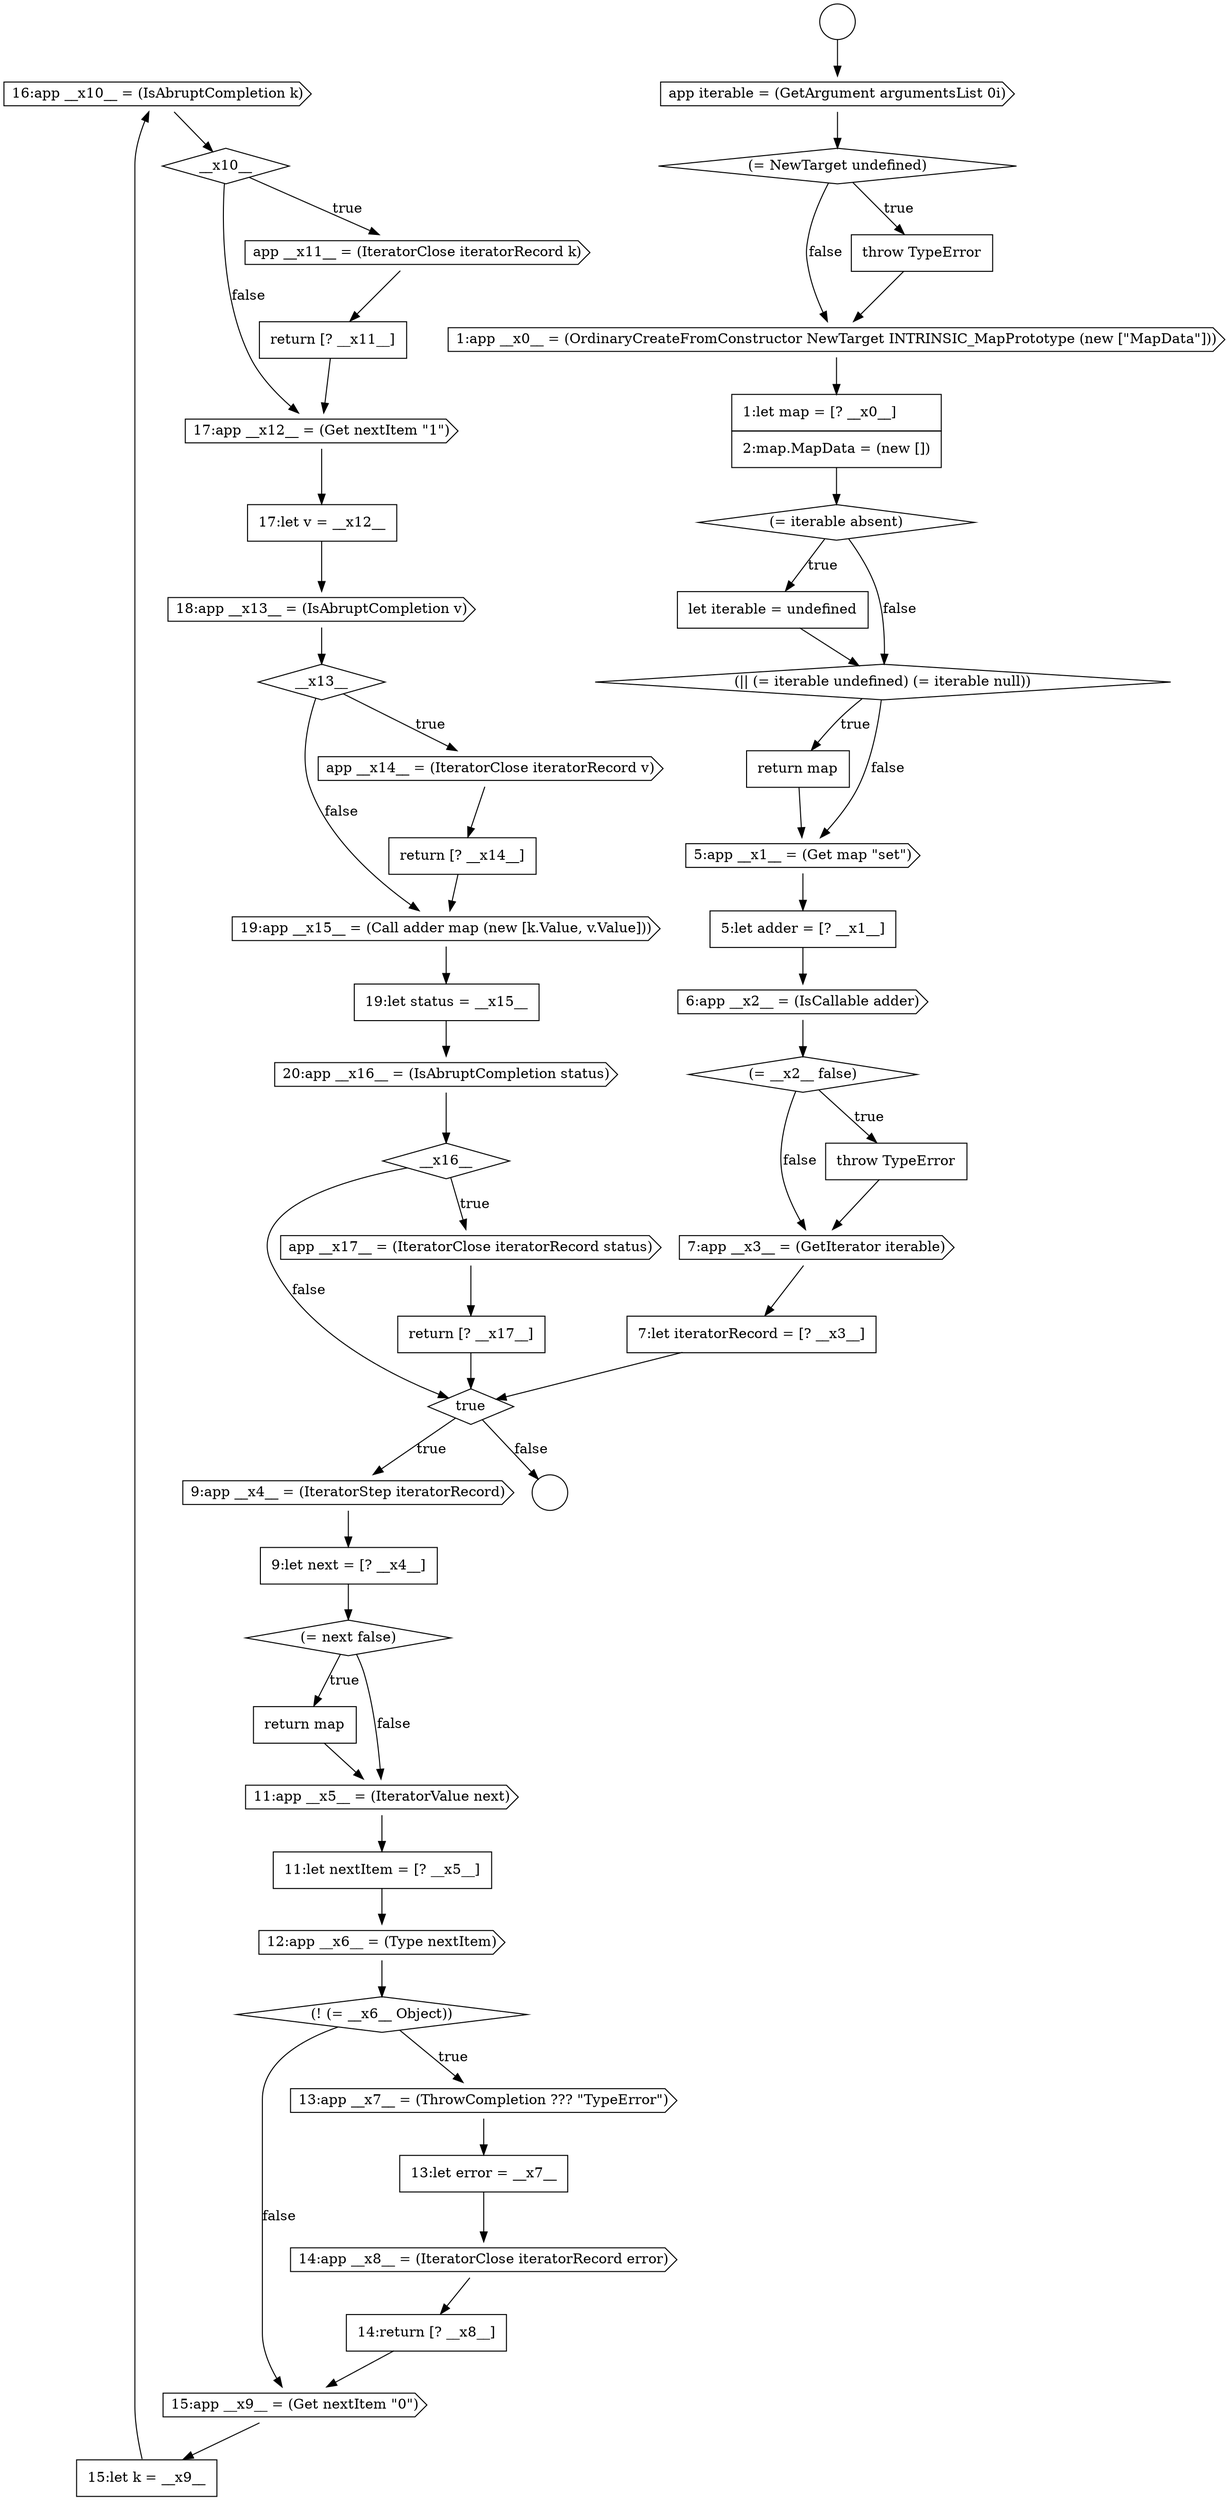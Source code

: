 digraph {
  node15848 [shape=cds, label=<<font color="black">16:app __x10__ = (IsAbruptCompletion k)</font>> color="black" fillcolor="white" style=filled]
  node15831 [shape=cds, label=<<font color="black">7:app __x3__ = (GetIterator iterable)</font>> color="black" fillcolor="white" style=filled]
  node15835 [shape=none, margin=0, label=<<font color="black">
    <table border="0" cellborder="1" cellspacing="0" cellpadding="10">
      <tr><td align="left">9:let next = [? __x4__]</td></tr>
    </table>
  </font>> color="black" fillcolor="white" style=filled]
  node15821 [shape=none, margin=0, label=<<font color="black">
    <table border="0" cellborder="1" cellspacing="0" cellpadding="10">
      <tr><td align="left">1:let map = [? __x0__]</td></tr>
      <tr><td align="left">2:map.MapData = (new [])</td></tr>
    </table>
  </font>> color="black" fillcolor="white" style=filled]
  node15832 [shape=none, margin=0, label=<<font color="black">
    <table border="0" cellborder="1" cellspacing="0" cellpadding="10">
      <tr><td align="left">7:let iteratorRecord = [? __x3__]</td></tr>
    </table>
  </font>> color="black" fillcolor="white" style=filled]
  node15854 [shape=cds, label=<<font color="black">18:app __x13__ = (IsAbruptCompletion v)</font>> color="black" fillcolor="white" style=filled]
  node15850 [shape=cds, label=<<font color="black">app __x11__ = (IteratorClose iteratorRecord k)</font>> color="black" fillcolor="white" style=filled]
  node15855 [shape=diamond, label=<<font color="black">__x13__</font>> color="black" fillcolor="white" style=filled]
  node15844 [shape=cds, label=<<font color="black">14:app __x8__ = (IteratorClose iteratorRecord error)</font>> color="black" fillcolor="white" style=filled]
  node15838 [shape=cds, label=<<font color="black">11:app __x5__ = (IteratorValue next)</font>> color="black" fillcolor="white" style=filled]
  node15859 [shape=none, margin=0, label=<<font color="black">
    <table border="0" cellborder="1" cellspacing="0" cellpadding="10">
      <tr><td align="left">19:let status = __x15__</td></tr>
    </table>
  </font>> color="black" fillcolor="white" style=filled]
  node15816 [shape=circle label=" " color="black" fillcolor="white" style=filled]
  node15827 [shape=none, margin=0, label=<<font color="black">
    <table border="0" cellborder="1" cellspacing="0" cellpadding="10">
      <tr><td align="left">5:let adder = [? __x1__]</td></tr>
    </table>
  </font>> color="black" fillcolor="white" style=filled]
  node15823 [shape=none, margin=0, label=<<font color="black">
    <table border="0" cellborder="1" cellspacing="0" cellpadding="10">
      <tr><td align="left">let iterable = undefined</td></tr>
    </table>
  </font>> color="black" fillcolor="white" style=filled]
  node15863 [shape=none, margin=0, label=<<font color="black">
    <table border="0" cellborder="1" cellspacing="0" cellpadding="10">
      <tr><td align="left">return [? __x17__]</td></tr>
    </table>
  </font>> color="black" fillcolor="white" style=filled]
  node15819 [shape=none, margin=0, label=<<font color="black">
    <table border="0" cellborder="1" cellspacing="0" cellpadding="10">
      <tr><td align="left">throw TypeError</td></tr>
    </table>
  </font>> color="black" fillcolor="white" style=filled]
  node15851 [shape=none, margin=0, label=<<font color="black">
    <table border="0" cellborder="1" cellspacing="0" cellpadding="10">
      <tr><td align="left">return [? __x11__]</td></tr>
    </table>
  </font>> color="black" fillcolor="white" style=filled]
  node15824 [shape=diamond, label=<<font color="black">(|| (= iterable undefined) (= iterable null))</font>> color="black" fillcolor="white" style=filled]
  node15856 [shape=cds, label=<<font color="black">app __x14__ = (IteratorClose iteratorRecord v)</font>> color="black" fillcolor="white" style=filled]
  node15834 [shape=cds, label=<<font color="black">9:app __x4__ = (IteratorStep iteratorRecord)</font>> color="black" fillcolor="white" style=filled]
  node15843 [shape=none, margin=0, label=<<font color="black">
    <table border="0" cellborder="1" cellspacing="0" cellpadding="10">
      <tr><td align="left">13:let error = __x7__</td></tr>
    </table>
  </font>> color="black" fillcolor="white" style=filled]
  node15858 [shape=cds, label=<<font color="black">19:app __x15__ = (Call adder map (new [k.Value, v.Value]))</font>> color="black" fillcolor="white" style=filled]
  node15826 [shape=cds, label=<<font color="black">5:app __x1__ = (Get map &quot;set&quot;)</font>> color="black" fillcolor="white" style=filled]
  node15847 [shape=none, margin=0, label=<<font color="black">
    <table border="0" cellborder="1" cellspacing="0" cellpadding="10">
      <tr><td align="left">15:let k = __x9__</td></tr>
    </table>
  </font>> color="black" fillcolor="white" style=filled]
  node15830 [shape=none, margin=0, label=<<font color="black">
    <table border="0" cellborder="1" cellspacing="0" cellpadding="10">
      <tr><td align="left">throw TypeError</td></tr>
    </table>
  </font>> color="black" fillcolor="white" style=filled]
  node15852 [shape=cds, label=<<font color="black">17:app __x12__ = (Get nextItem &quot;1&quot;)</font>> color="black" fillcolor="white" style=filled]
  node15815 [shape=circle label=" " color="black" fillcolor="white" style=filled]
  node15820 [shape=cds, label=<<font color="black">1:app __x0__ = (OrdinaryCreateFromConstructor NewTarget INTRINSIC_MapPrototype (new [&quot;MapData&quot;]))</font>> color="black" fillcolor="white" style=filled]
  node15862 [shape=cds, label=<<font color="black">app __x17__ = (IteratorClose iteratorRecord status)</font>> color="black" fillcolor="white" style=filled]
  node15842 [shape=cds, label=<<font color="black">13:app __x7__ = (ThrowCompletion ??? &quot;TypeError&quot;)</font>> color="black" fillcolor="white" style=filled]
  node15857 [shape=none, margin=0, label=<<font color="black">
    <table border="0" cellborder="1" cellspacing="0" cellpadding="10">
      <tr><td align="left">return [? __x14__]</td></tr>
    </table>
  </font>> color="black" fillcolor="white" style=filled]
  node15853 [shape=none, margin=0, label=<<font color="black">
    <table border="0" cellborder="1" cellspacing="0" cellpadding="10">
      <tr><td align="left">17:let v = __x12__</td></tr>
    </table>
  </font>> color="black" fillcolor="white" style=filled]
  node15825 [shape=none, margin=0, label=<<font color="black">
    <table border="0" cellborder="1" cellspacing="0" cellpadding="10">
      <tr><td align="left">return map</td></tr>
    </table>
  </font>> color="black" fillcolor="white" style=filled]
  node15829 [shape=diamond, label=<<font color="black">(= __x2__ false)</font>> color="black" fillcolor="white" style=filled]
  node15849 [shape=diamond, label=<<font color="black">__x10__</font>> color="black" fillcolor="white" style=filled]
  node15817 [shape=cds, label=<<font color="black">app iterable = (GetArgument argumentsList 0i)</font>> color="black" fillcolor="white" style=filled]
  node15861 [shape=diamond, label=<<font color="black">__x16__</font>> color="black" fillcolor="white" style=filled]
  node15846 [shape=cds, label=<<font color="black">15:app __x9__ = (Get nextItem &quot;0&quot;)</font>> color="black" fillcolor="white" style=filled]
  node15836 [shape=diamond, label=<<font color="black">(= next false)</font>> color="black" fillcolor="white" style=filled]
  node15828 [shape=cds, label=<<font color="black">6:app __x2__ = (IsCallable adder)</font>> color="black" fillcolor="white" style=filled]
  node15839 [shape=none, margin=0, label=<<font color="black">
    <table border="0" cellborder="1" cellspacing="0" cellpadding="10">
      <tr><td align="left">11:let nextItem = [? __x5__]</td></tr>
    </table>
  </font>> color="black" fillcolor="white" style=filled]
  node15837 [shape=none, margin=0, label=<<font color="black">
    <table border="0" cellborder="1" cellspacing="0" cellpadding="10">
      <tr><td align="left">return map</td></tr>
    </table>
  </font>> color="black" fillcolor="white" style=filled]
  node15841 [shape=diamond, label=<<font color="black">(! (= __x6__ Object))</font>> color="black" fillcolor="white" style=filled]
  node15822 [shape=diamond, label=<<font color="black">(= iterable absent)</font>> color="black" fillcolor="white" style=filled]
  node15860 [shape=cds, label=<<font color="black">20:app __x16__ = (IsAbruptCompletion status)</font>> color="black" fillcolor="white" style=filled]
  node15845 [shape=none, margin=0, label=<<font color="black">
    <table border="0" cellborder="1" cellspacing="0" cellpadding="10">
      <tr><td align="left">14:return [? __x8__]</td></tr>
    </table>
  </font>> color="black" fillcolor="white" style=filled]
  node15833 [shape=diamond, label=<<font color="black">true</font>> color="black" fillcolor="white" style=filled]
  node15818 [shape=diamond, label=<<font color="black">(= NewTarget undefined)</font>> color="black" fillcolor="white" style=filled]
  node15840 [shape=cds, label=<<font color="black">12:app __x6__ = (Type nextItem)</font>> color="black" fillcolor="white" style=filled]
  node15846 -> node15847 [ color="black"]
  node15844 -> node15845 [ color="black"]
  node15861 -> node15862 [label=<<font color="black">true</font>> color="black"]
  node15861 -> node15833 [label=<<font color="black">false</font>> color="black"]
  node15829 -> node15830 [label=<<font color="black">true</font>> color="black"]
  node15829 -> node15831 [label=<<font color="black">false</font>> color="black"]
  node15836 -> node15837 [label=<<font color="black">true</font>> color="black"]
  node15836 -> node15838 [label=<<font color="black">false</font>> color="black"]
  node15825 -> node15826 [ color="black"]
  node15840 -> node15841 [ color="black"]
  node15847 -> node15848 [ color="black"]
  node15817 -> node15818 [ color="black"]
  node15834 -> node15835 [ color="black"]
  node15832 -> node15833 [ color="black"]
  node15818 -> node15819 [label=<<font color="black">true</font>> color="black"]
  node15818 -> node15820 [label=<<font color="black">false</font>> color="black"]
  node15815 -> node15817 [ color="black"]
  node15838 -> node15839 [ color="black"]
  node15843 -> node15844 [ color="black"]
  node15862 -> node15863 [ color="black"]
  node15852 -> node15853 [ color="black"]
  node15823 -> node15824 [ color="black"]
  node15835 -> node15836 [ color="black"]
  node15856 -> node15857 [ color="black"]
  node15855 -> node15856 [label=<<font color="black">true</font>> color="black"]
  node15855 -> node15858 [label=<<font color="black">false</font>> color="black"]
  node15822 -> node15823 [label=<<font color="black">true</font>> color="black"]
  node15822 -> node15824 [label=<<font color="black">false</font>> color="black"]
  node15831 -> node15832 [ color="black"]
  node15821 -> node15822 [ color="black"]
  node15830 -> node15831 [ color="black"]
  node15833 -> node15834 [label=<<font color="black">true</font>> color="black"]
  node15833 -> node15816 [label=<<font color="black">false</font>> color="black"]
  node15839 -> node15840 [ color="black"]
  node15851 -> node15852 [ color="black"]
  node15820 -> node15821 [ color="black"]
  node15845 -> node15846 [ color="black"]
  node15863 -> node15833 [ color="black"]
  node15857 -> node15858 [ color="black"]
  node15854 -> node15855 [ color="black"]
  node15850 -> node15851 [ color="black"]
  node15827 -> node15828 [ color="black"]
  node15819 -> node15820 [ color="black"]
  node15853 -> node15854 [ color="black"]
  node15859 -> node15860 [ color="black"]
  node15841 -> node15842 [label=<<font color="black">true</font>> color="black"]
  node15841 -> node15846 [label=<<font color="black">false</font>> color="black"]
  node15849 -> node15850 [label=<<font color="black">true</font>> color="black"]
  node15849 -> node15852 [label=<<font color="black">false</font>> color="black"]
  node15842 -> node15843 [ color="black"]
  node15860 -> node15861 [ color="black"]
  node15828 -> node15829 [ color="black"]
  node15824 -> node15825 [label=<<font color="black">true</font>> color="black"]
  node15824 -> node15826 [label=<<font color="black">false</font>> color="black"]
  node15826 -> node15827 [ color="black"]
  node15848 -> node15849 [ color="black"]
  node15837 -> node15838 [ color="black"]
  node15858 -> node15859 [ color="black"]
}
